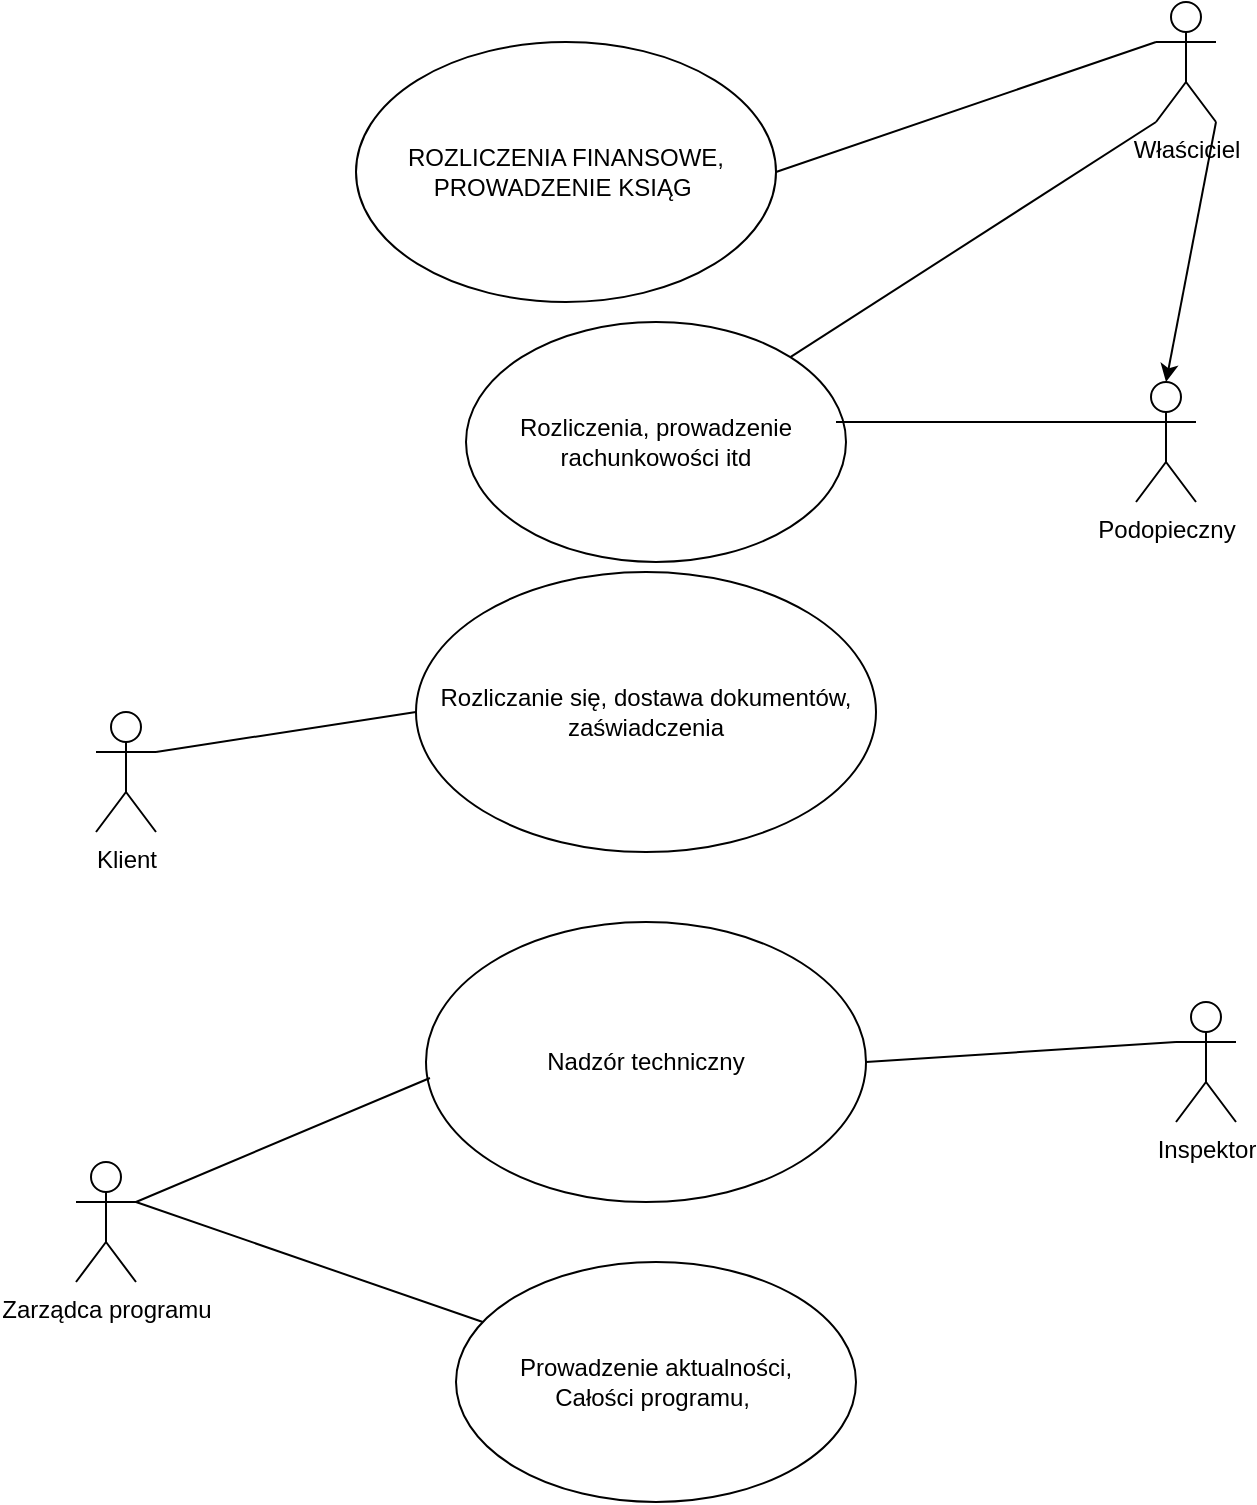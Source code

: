 <mxfile version="15.5.4" type="github" pages="2">
  <diagram id="KvIKr-rcVKtaRuGSaWGE" name="Page-1">
    <mxGraphModel dx="1422" dy="794" grid="1" gridSize="10" guides="1" tooltips="1" connect="1" arrows="1" fold="1" page="1" pageScale="1" pageWidth="827" pageHeight="1169" math="0" shadow="0">
      <root>
        <mxCell id="0" />
        <mxCell id="1" parent="0" />
        <mxCell id="KX0KcYWai53maxAbhCWp-1" value="Zarządca programu" style="shape=umlActor;verticalLabelPosition=bottom;verticalAlign=top;html=1;outlineConnect=0;" vertex="1" parent="1">
          <mxGeometry x="150" y="810" width="30" height="60" as="geometry" />
        </mxCell>
        <mxCell id="KX0KcYWai53maxAbhCWp-2" value="Właściciel&lt;br&gt;" style="shape=umlActor;verticalLabelPosition=bottom;verticalAlign=top;html=1;outlineConnect=0;" vertex="1" parent="1">
          <mxGeometry x="690" y="230" width="30" height="60" as="geometry" />
        </mxCell>
        <mxCell id="KX0KcYWai53maxAbhCWp-3" value="Klient&lt;br&gt;" style="shape=umlActor;verticalLabelPosition=bottom;verticalAlign=top;html=1;outlineConnect=0;" vertex="1" parent="1">
          <mxGeometry x="160" y="585" width="30" height="60" as="geometry" />
        </mxCell>
        <mxCell id="KX0KcYWai53maxAbhCWp-5" value="Inspektor&lt;br&gt;" style="shape=umlActor;verticalLabelPosition=bottom;verticalAlign=top;html=1;outlineConnect=0;" vertex="1" parent="1">
          <mxGeometry x="700" y="730" width="30" height="60" as="geometry" />
        </mxCell>
        <mxCell id="KX0KcYWai53maxAbhCWp-6" value="Prowadzenie aktualności,&lt;br&gt;Całości programu,&amp;nbsp;" style="ellipse;whiteSpace=wrap;html=1;" vertex="1" parent="1">
          <mxGeometry x="340" y="860" width="200" height="120" as="geometry" />
        </mxCell>
        <mxCell id="KX0KcYWai53maxAbhCWp-7" value="ROZLICZENIA FINANSOWE, PROWADZENIE KSIĄG&amp;nbsp;" style="ellipse;whiteSpace=wrap;html=1;" vertex="1" parent="1">
          <mxGeometry x="290" y="250" width="210" height="130" as="geometry" />
        </mxCell>
        <mxCell id="KX0KcYWai53maxAbhCWp-8" value="Rozliczanie się, dostawa dokumentów, zaświadczenia" style="ellipse;whiteSpace=wrap;html=1;" vertex="1" parent="1">
          <mxGeometry x="320" y="515" width="230" height="140" as="geometry" />
        </mxCell>
        <mxCell id="KX0KcYWai53maxAbhCWp-9" value="Nadzór techniczny" style="ellipse;whiteSpace=wrap;html=1;" vertex="1" parent="1">
          <mxGeometry x="325" y="690" width="220" height="140" as="geometry" />
        </mxCell>
        <mxCell id="KX0KcYWai53maxAbhCWp-11" value="" style="endArrow=none;html=1;rounded=0;exitX=1;exitY=0.333;exitDx=0;exitDy=0;exitPerimeter=0;" edge="1" parent="1" source="KX0KcYWai53maxAbhCWp-1" target="KX0KcYWai53maxAbhCWp-6">
          <mxGeometry width="50" height="50" relative="1" as="geometry">
            <mxPoint x="260" y="195" as="sourcePoint" />
            <mxPoint x="330" y="160" as="targetPoint" />
          </mxGeometry>
        </mxCell>
        <mxCell id="KX0KcYWai53maxAbhCWp-14" value="" style="endArrow=none;html=1;rounded=0;entryX=0;entryY=0.333;entryDx=0;entryDy=0;entryPerimeter=0;exitX=1;exitY=0.5;exitDx=0;exitDy=0;" edge="1" parent="1" source="KX0KcYWai53maxAbhCWp-7" target="KX0KcYWai53maxAbhCWp-2">
          <mxGeometry width="50" height="50" relative="1" as="geometry">
            <mxPoint x="590" y="320" as="sourcePoint" />
            <mxPoint x="640" y="270" as="targetPoint" />
          </mxGeometry>
        </mxCell>
        <mxCell id="KX0KcYWai53maxAbhCWp-15" value="" style="endArrow=none;html=1;rounded=0;exitX=1;exitY=0.333;exitDx=0;exitDy=0;exitPerimeter=0;entryX=0;entryY=0.5;entryDx=0;entryDy=0;" edge="1" parent="1" source="KX0KcYWai53maxAbhCWp-3" target="KX0KcYWai53maxAbhCWp-8">
          <mxGeometry width="50" height="50" relative="1" as="geometry">
            <mxPoint x="250" y="475" as="sourcePoint" />
            <mxPoint x="300" y="425" as="targetPoint" />
          </mxGeometry>
        </mxCell>
        <mxCell id="KX0KcYWai53maxAbhCWp-16" value="" style="endArrow=none;html=1;rounded=0;exitX=1;exitY=0.5;exitDx=0;exitDy=0;entryX=0;entryY=0.333;entryDx=0;entryDy=0;entryPerimeter=0;" edge="1" parent="1" source="KX0KcYWai53maxAbhCWp-9" target="KX0KcYWai53maxAbhCWp-5">
          <mxGeometry width="50" height="50" relative="1" as="geometry">
            <mxPoint x="590" y="640" as="sourcePoint" />
            <mxPoint x="640" y="590" as="targetPoint" />
          </mxGeometry>
        </mxCell>
        <mxCell id="KX0KcYWai53maxAbhCWp-19" value="Podopieczny" style="shape=umlActor;verticalLabelPosition=bottom;verticalAlign=top;html=1;outlineConnect=0;" vertex="1" parent="1">
          <mxGeometry x="680" y="420" width="30" height="60" as="geometry" />
        </mxCell>
        <mxCell id="KX0KcYWai53maxAbhCWp-20" value="Rozliczenia, prowadzenie rachunkowości itd" style="ellipse;whiteSpace=wrap;html=1;" vertex="1" parent="1">
          <mxGeometry x="345" y="390" width="190" height="120" as="geometry" />
        </mxCell>
        <mxCell id="KX0KcYWai53maxAbhCWp-21" value="" style="endArrow=none;html=1;rounded=0;exitX=1;exitY=0.333;exitDx=0;exitDy=0;exitPerimeter=0;" edge="1" parent="1" source="KX0KcYWai53maxAbhCWp-19">
          <mxGeometry width="50" height="50" relative="1" as="geometry">
            <mxPoint x="275" y="465" as="sourcePoint" />
            <mxPoint x="530" y="440" as="targetPoint" />
          </mxGeometry>
        </mxCell>
        <mxCell id="KX0KcYWai53maxAbhCWp-22" value="" style="endArrow=classic;html=1;rounded=0;exitX=1;exitY=1;exitDx=0;exitDy=0;exitPerimeter=0;entryX=0.5;entryY=0;entryDx=0;entryDy=0;entryPerimeter=0;" edge="1" parent="1" source="KX0KcYWai53maxAbhCWp-2" target="KX0KcYWai53maxAbhCWp-19">
          <mxGeometry width="50" height="50" relative="1" as="geometry">
            <mxPoint x="680" y="400" as="sourcePoint" />
            <mxPoint x="730" y="350" as="targetPoint" />
          </mxGeometry>
        </mxCell>
        <mxCell id="KX0KcYWai53maxAbhCWp-23" value="" style="endArrow=none;html=1;rounded=0;exitX=1;exitY=0;exitDx=0;exitDy=0;entryX=0;entryY=1;entryDx=0;entryDy=0;entryPerimeter=0;" edge="1" parent="1" source="KX0KcYWai53maxAbhCWp-20" target="KX0KcYWai53maxAbhCWp-2">
          <mxGeometry width="50" height="50" relative="1" as="geometry">
            <mxPoint x="580" y="380" as="sourcePoint" />
            <mxPoint x="630" y="330" as="targetPoint" />
          </mxGeometry>
        </mxCell>
        <mxCell id="KX0KcYWai53maxAbhCWp-24" value="" style="endArrow=none;html=1;rounded=0;exitX=1;exitY=0.333;exitDx=0;exitDy=0;exitPerimeter=0;entryX=0.009;entryY=0.557;entryDx=0;entryDy=0;entryPerimeter=0;" edge="1" parent="1" source="KX0KcYWai53maxAbhCWp-1" target="KX0KcYWai53maxAbhCWp-9">
          <mxGeometry width="50" height="50" relative="1" as="geometry">
            <mxPoint x="230" y="800" as="sourcePoint" />
            <mxPoint x="280" y="750" as="targetPoint" />
          </mxGeometry>
        </mxCell>
      </root>
    </mxGraphModel>
  </diagram>
  <diagram id="F2vnUiEYM30HaFJuSkFo" name="Page-2">
    <mxGraphModel dx="1422" dy="794" grid="1" gridSize="10" guides="1" tooltips="1" connect="1" arrows="1" fold="1" page="1" pageScale="1" pageWidth="827" pageHeight="1169" math="0" shadow="0">
      <root>
        <mxCell id="F15ijQdSTDq_nnTBwm_q-0" />
        <mxCell id="F15ijQdSTDq_nnTBwm_q-1" parent="F15ijQdSTDq_nnTBwm_q-0" />
        <mxCell id="F15ijQdSTDq_nnTBwm_q-2" value="AKTORZY:&lt;br style=&quot;font-size: 19px&quot;&gt;Manager&lt;br style=&quot;font-size: 19px&quot;&gt;Admin&lt;br style=&quot;font-size: 19px&quot;&gt;Klienci" style="text;html=1;align=center;verticalAlign=middle;resizable=0;points=[];autosize=1;strokeColor=none;fillColor=none;fontSize=19;" vertex="1" parent="F15ijQdSTDq_nnTBwm_q-1">
          <mxGeometry x="30" y="50" width="110" height="100" as="geometry" />
        </mxCell>
        <mxCell id="F15ijQdSTDq_nnTBwm_q-3" value="Dodawanie i obsługa rachunkowości&lt;br style=&quot;font-size: 19px;&quot;&gt;" style="text;html=1;align=center;verticalAlign=middle;resizable=0;points=[];autosize=1;strokeColor=none;fillColor=none;strokeWidth=13;fontSize=19;" vertex="1" parent="F15ijQdSTDq_nnTBwm_q-1">
          <mxGeometry x="260" y="160" width="320" height="30" as="geometry" />
        </mxCell>
        <mxCell id="F15ijQdSTDq_nnTBwm_q-4" value="" style="whiteSpace=wrap;html=1;aspect=fixed;fontSize=19;strokeWidth=13;" vertex="1" parent="F15ijQdSTDq_nnTBwm_q-1">
          <mxGeometry x="370" y="330" as="geometry" />
        </mxCell>
        <mxCell id="F15ijQdSTDq_nnTBwm_q-5" value="" style="rounded=1;whiteSpace=wrap;html=1;fontSize=19;strokeWidth=13;" vertex="1" parent="F15ijQdSTDq_nnTBwm_q-1">
          <mxGeometry x="174" y="260" width="480" height="1380" as="geometry" />
        </mxCell>
        <mxCell id="F15ijQdSTDq_nnTBwm_q-6" value="" style="endArrow=none;html=1;rounded=0;fontSize=19;entryX=0.5;entryY=1;entryDx=0;entryDy=0;exitX=0.5;exitY=0;exitDx=0;exitDy=0;" edge="1" parent="F15ijQdSTDq_nnTBwm_q-1" source="F15ijQdSTDq_nnTBwm_q-5" target="F15ijQdSTDq_nnTBwm_q-5">
          <mxGeometry width="50" height="50" relative="1" as="geometry">
            <mxPoint x="390" y="590" as="sourcePoint" />
            <mxPoint x="440" y="540" as="targetPoint" />
          </mxGeometry>
        </mxCell>
        <mxCell id="F15ijQdSTDq_nnTBwm_q-7" value="Otwieranie ksiąg i dodawanie, rozliczanie klientów" style="ellipse;whiteSpace=wrap;html=1;fontSize=19;strokeWidth=13;" vertex="1" parent="F15ijQdSTDq_nnTBwm_q-1">
          <mxGeometry x="190" y="270" width="190" height="180" as="geometry" />
        </mxCell>
        <mxCell id="F15ijQdSTDq_nnTBwm_q-8" value="Uzupełnienie loginu hasła aby zweryfikować konto danego klienta" style="ellipse;whiteSpace=wrap;html=1;aspect=fixed;fontSize=19;strokeWidth=13;" vertex="1" parent="F15ijQdSTDq_nnTBwm_q-1">
          <mxGeometry x="190" y="505" width="195" height="195" as="geometry" />
        </mxCell>
        <mxCell id="F15ijQdSTDq_nnTBwm_q-9" value="" style="endArrow=none;html=1;rounded=0;fontSize=19;entryX=0.5;entryY=1;entryDx=0;entryDy=0;exitX=0.5;exitY=0;exitDx=0;exitDy=0;" edge="1" parent="F15ijQdSTDq_nnTBwm_q-1" source="F15ijQdSTDq_nnTBwm_q-8" target="F15ijQdSTDq_nnTBwm_q-7">
          <mxGeometry width="50" height="50" relative="1" as="geometry">
            <mxPoint x="260" y="505" as="sourcePoint" />
            <mxPoint x="310" y="455" as="targetPoint" />
          </mxGeometry>
        </mxCell>
        <mxCell id="F15ijQdSTDq_nnTBwm_q-10" value="Odpowiednia funkcja: dodanie, rozliczenia, obsługa" style="ellipse;whiteSpace=wrap;html=1;aspect=fixed;fontSize=19;strokeWidth=13;" vertex="1" parent="F15ijQdSTDq_nnTBwm_q-1">
          <mxGeometry x="190" y="740" width="200" height="200" as="geometry" />
        </mxCell>
        <mxCell id="F15ijQdSTDq_nnTBwm_q-11" value="" style="endArrow=none;html=1;rounded=0;fontSize=19;entryX=0.5;entryY=1;entryDx=0;entryDy=0;exitX=0.5;exitY=0;exitDx=0;exitDy=0;" edge="1" parent="F15ijQdSTDq_nnTBwm_q-1" source="F15ijQdSTDq_nnTBwm_q-10" target="F15ijQdSTDq_nnTBwm_q-8">
          <mxGeometry width="50" height="50" relative="1" as="geometry">
            <mxPoint x="260" y="750" as="sourcePoint" />
            <mxPoint x="310" y="700" as="targetPoint" />
          </mxGeometry>
        </mxCell>
        <mxCell id="F15ijQdSTDq_nnTBwm_q-12" value="ADMINISTRATOR / MANAGER" style="text;html=1;align=center;verticalAlign=middle;resizable=0;points=[];autosize=1;strokeColor=none;fillColor=none;fontSize=19;" vertex="1" parent="F15ijQdSTDq_nnTBwm_q-1">
          <mxGeometry x="150" y="230" width="280" height="30" as="geometry" />
        </mxCell>
        <mxCell id="F15ijQdSTDq_nnTBwm_q-13" value="KLIENT" style="text;html=1;align=center;verticalAlign=middle;resizable=0;points=[];autosize=1;strokeColor=none;fillColor=none;fontSize=19;" vertex="1" parent="F15ijQdSTDq_nnTBwm_q-1">
          <mxGeometry x="500" y="230" width="80" height="30" as="geometry" />
        </mxCell>
        <mxCell id="F15ijQdSTDq_nnTBwm_q-14" value="Odpowiednia weryfikacja wpisywanych danych do zapisu" style="ellipse;whiteSpace=wrap;html=1;aspect=fixed;fontSize=19;strokeWidth=13;" vertex="1" parent="F15ijQdSTDq_nnTBwm_q-1">
          <mxGeometry x="205" y="989" width="180" height="180" as="geometry" />
        </mxCell>
        <mxCell id="F15ijQdSTDq_nnTBwm_q-15" value="" style="endArrow=none;html=1;rounded=0;fontSize=19;entryX=0.5;entryY=1;entryDx=0;entryDy=0;exitX=0.5;exitY=0;exitDx=0;exitDy=0;" edge="1" parent="F15ijQdSTDq_nnTBwm_q-1" source="F15ijQdSTDq_nnTBwm_q-14" target="F15ijQdSTDq_nnTBwm_q-10">
          <mxGeometry width="50" height="50" relative="1" as="geometry">
            <mxPoint x="262.5" y="990" as="sourcePoint" />
            <mxPoint x="312.5" y="940" as="targetPoint" />
          </mxGeometry>
        </mxCell>
        <mxCell id="F15ijQdSTDq_nnTBwm_q-17" value="Dodanie elementu&amp;nbsp;" style="ellipse;whiteSpace=wrap;html=1;aspect=fixed;fontSize=19;strokeWidth=13;" vertex="1" parent="F15ijQdSTDq_nnTBwm_q-1">
          <mxGeometry x="210" y="1220" width="180" height="180" as="geometry" />
        </mxCell>
        <mxCell id="F15ijQdSTDq_nnTBwm_q-18" value="" style="endArrow=none;html=1;rounded=0;fontSize=19;exitX=0.5;exitY=0;exitDx=0;exitDy=0;" edge="1" parent="F15ijQdSTDq_nnTBwm_q-1" source="F15ijQdSTDq_nnTBwm_q-17">
          <mxGeometry width="50" height="50" relative="1" as="geometry">
            <mxPoint x="250" y="1220" as="sourcePoint" />
            <mxPoint x="300" y="1170" as="targetPoint" />
          </mxGeometry>
        </mxCell>
        <mxCell id="F15ijQdSTDq_nnTBwm_q-19" value="Końcowa weryfikacja" style="ellipse;whiteSpace=wrap;html=1;aspect=fixed;fontSize=19;strokeWidth=13;" vertex="1" parent="F15ijQdSTDq_nnTBwm_q-1">
          <mxGeometry x="225" y="1430" width="160" height="160" as="geometry" />
        </mxCell>
        <mxCell id="F15ijQdSTDq_nnTBwm_q-20" value="" style="endArrow=none;html=1;rounded=0;fontSize=19;exitX=0.5;exitY=0;exitDx=0;exitDy=0;" edge="1" parent="F15ijQdSTDq_nnTBwm_q-1" source="F15ijQdSTDq_nnTBwm_q-19">
          <mxGeometry width="50" height="50" relative="1" as="geometry">
            <mxPoint x="260" y="1450" as="sourcePoint" />
            <mxPoint x="310" y="1400" as="targetPoint" />
          </mxGeometry>
        </mxCell>
        <mxCell id="F15ijQdSTDq_nnTBwm_q-21" value="Widoczność wpisanego elementu" style="ellipse;whiteSpace=wrap;html=1;aspect=fixed;fontSize=19;strokeWidth=13;" vertex="1" parent="F15ijQdSTDq_nnTBwm_q-1">
          <mxGeometry x="460" y="1250" width="160" height="160" as="geometry" />
        </mxCell>
        <mxCell id="F15ijQdSTDq_nnTBwm_q-22" value="Potwierdzenie stanu&amp;nbsp;" style="ellipse;whiteSpace=wrap;html=1;aspect=fixed;fontSize=19;strokeWidth=13;" vertex="1" parent="F15ijQdSTDq_nnTBwm_q-1">
          <mxGeometry x="465" y="1450" width="150" height="150" as="geometry" />
        </mxCell>
        <mxCell id="F15ijQdSTDq_nnTBwm_q-23" value="" style="endArrow=none;html=1;rounded=0;fontSize=19;exitX=1;exitY=0;exitDx=0;exitDy=0;" edge="1" parent="F15ijQdSTDq_nnTBwm_q-1" source="F15ijQdSTDq_nnTBwm_q-19" target="F15ijQdSTDq_nnTBwm_q-21">
          <mxGeometry width="50" height="50" relative="1" as="geometry">
            <mxPoint x="390" y="1440" as="sourcePoint" />
            <mxPoint x="440" y="1390" as="targetPoint" />
          </mxGeometry>
        </mxCell>
        <mxCell id="F15ijQdSTDq_nnTBwm_q-24" value="" style="endArrow=none;html=1;rounded=0;fontSize=19;exitX=0.5;exitY=0;exitDx=0;exitDy=0;" edge="1" parent="F15ijQdSTDq_nnTBwm_q-1" source="F15ijQdSTDq_nnTBwm_q-22">
          <mxGeometry width="50" height="50" relative="1" as="geometry">
            <mxPoint x="500" y="1460" as="sourcePoint" />
            <mxPoint x="550" y="1410" as="targetPoint" />
          </mxGeometry>
        </mxCell>
      </root>
    </mxGraphModel>
  </diagram>
</mxfile>
